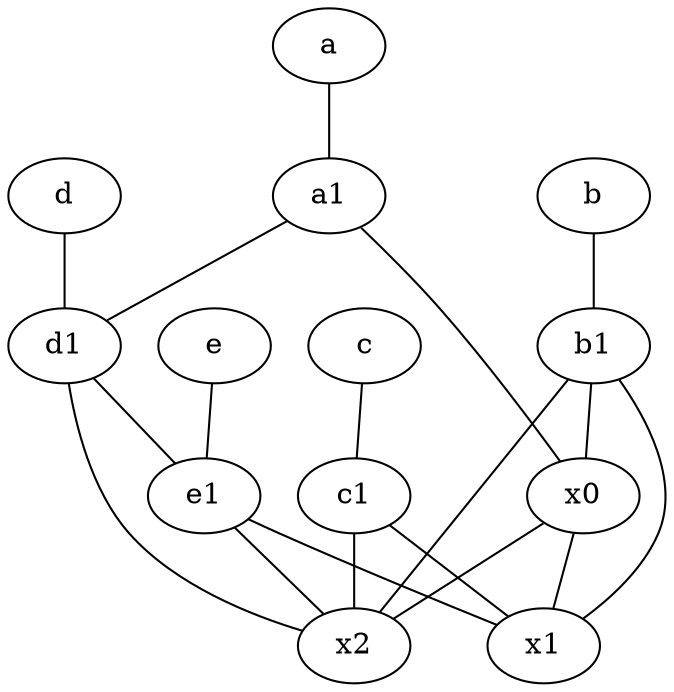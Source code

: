 graph {
	node [labelfontsize=50]
	c [labelfontsize=50 pos="4.5,2!"]
	a1 [labelfontsize=50 pos="8,3!"]
	x0 [labelfontsize=50]
	a [labelfontsize=50 pos="8,2!"]
	c1 [labelfontsize=50 pos="4.5,3!"]
	e1 [labelfontsize=50 pos="7,7!"]
	x1 [labelfontsize=50]
	e [labelfontsize=50 pos="7,9!"]
	x2 [labelfontsize=50]
	b1 [labelfontsize=50 pos="9,4!"]
	d1 [labelfontsize=50 pos="3,5!"]
	b [labelfontsize=50 pos="10,4!"]
	d [labelfontsize=50 pos="2,5!"]
	d -- d1
	e -- e1
	b1 -- x1
	x0 -- x1
	b -- b1
	d1 -- x2
	c -- c1
	b1 -- x0
	c1 -- x1
	e1 -- x1
	d1 -- e1
	x0 -- x2
	e1 -- x2
	c1 -- x2
	b1 -- x2
	a -- a1
	a1 -- d1
	a1 -- x0
}
